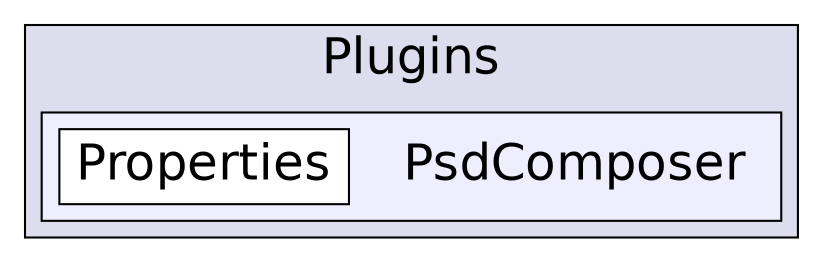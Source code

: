 digraph "C:/Users/nathanael/Documents/resizer/Plugins/PsdComposer" {
  compound=true
  node [ fontsize="24", fontname="Helvetica"];
  edge [ labelfontsize="24", labelfontname="Helvetica"];
  subgraph clusterdir_0b4eaef40a1fe20bedafe9e8e719ce66 {
    graph [ bgcolor="#ddddee", pencolor="black", label="Plugins" fontname="Helvetica", fontsize="24", URL="dir_0b4eaef40a1fe20bedafe9e8e719ce66.html"]
  subgraph clusterdir_8f35505109cabab3805886764bde2c2e {
    graph [ bgcolor="#eeeeff", pencolor="black", label="" URL="dir_8f35505109cabab3805886764bde2c2e.html"];
    dir_8f35505109cabab3805886764bde2c2e [shape=plaintext label="PsdComposer"];
    dir_807c2a2e62559f5aa4d1cc246c4e10f4 [shape=box label="Properties" color="black" fillcolor="white" style="filled" URL="dir_807c2a2e62559f5aa4d1cc246c4e10f4.html"];
  }
  }
}
